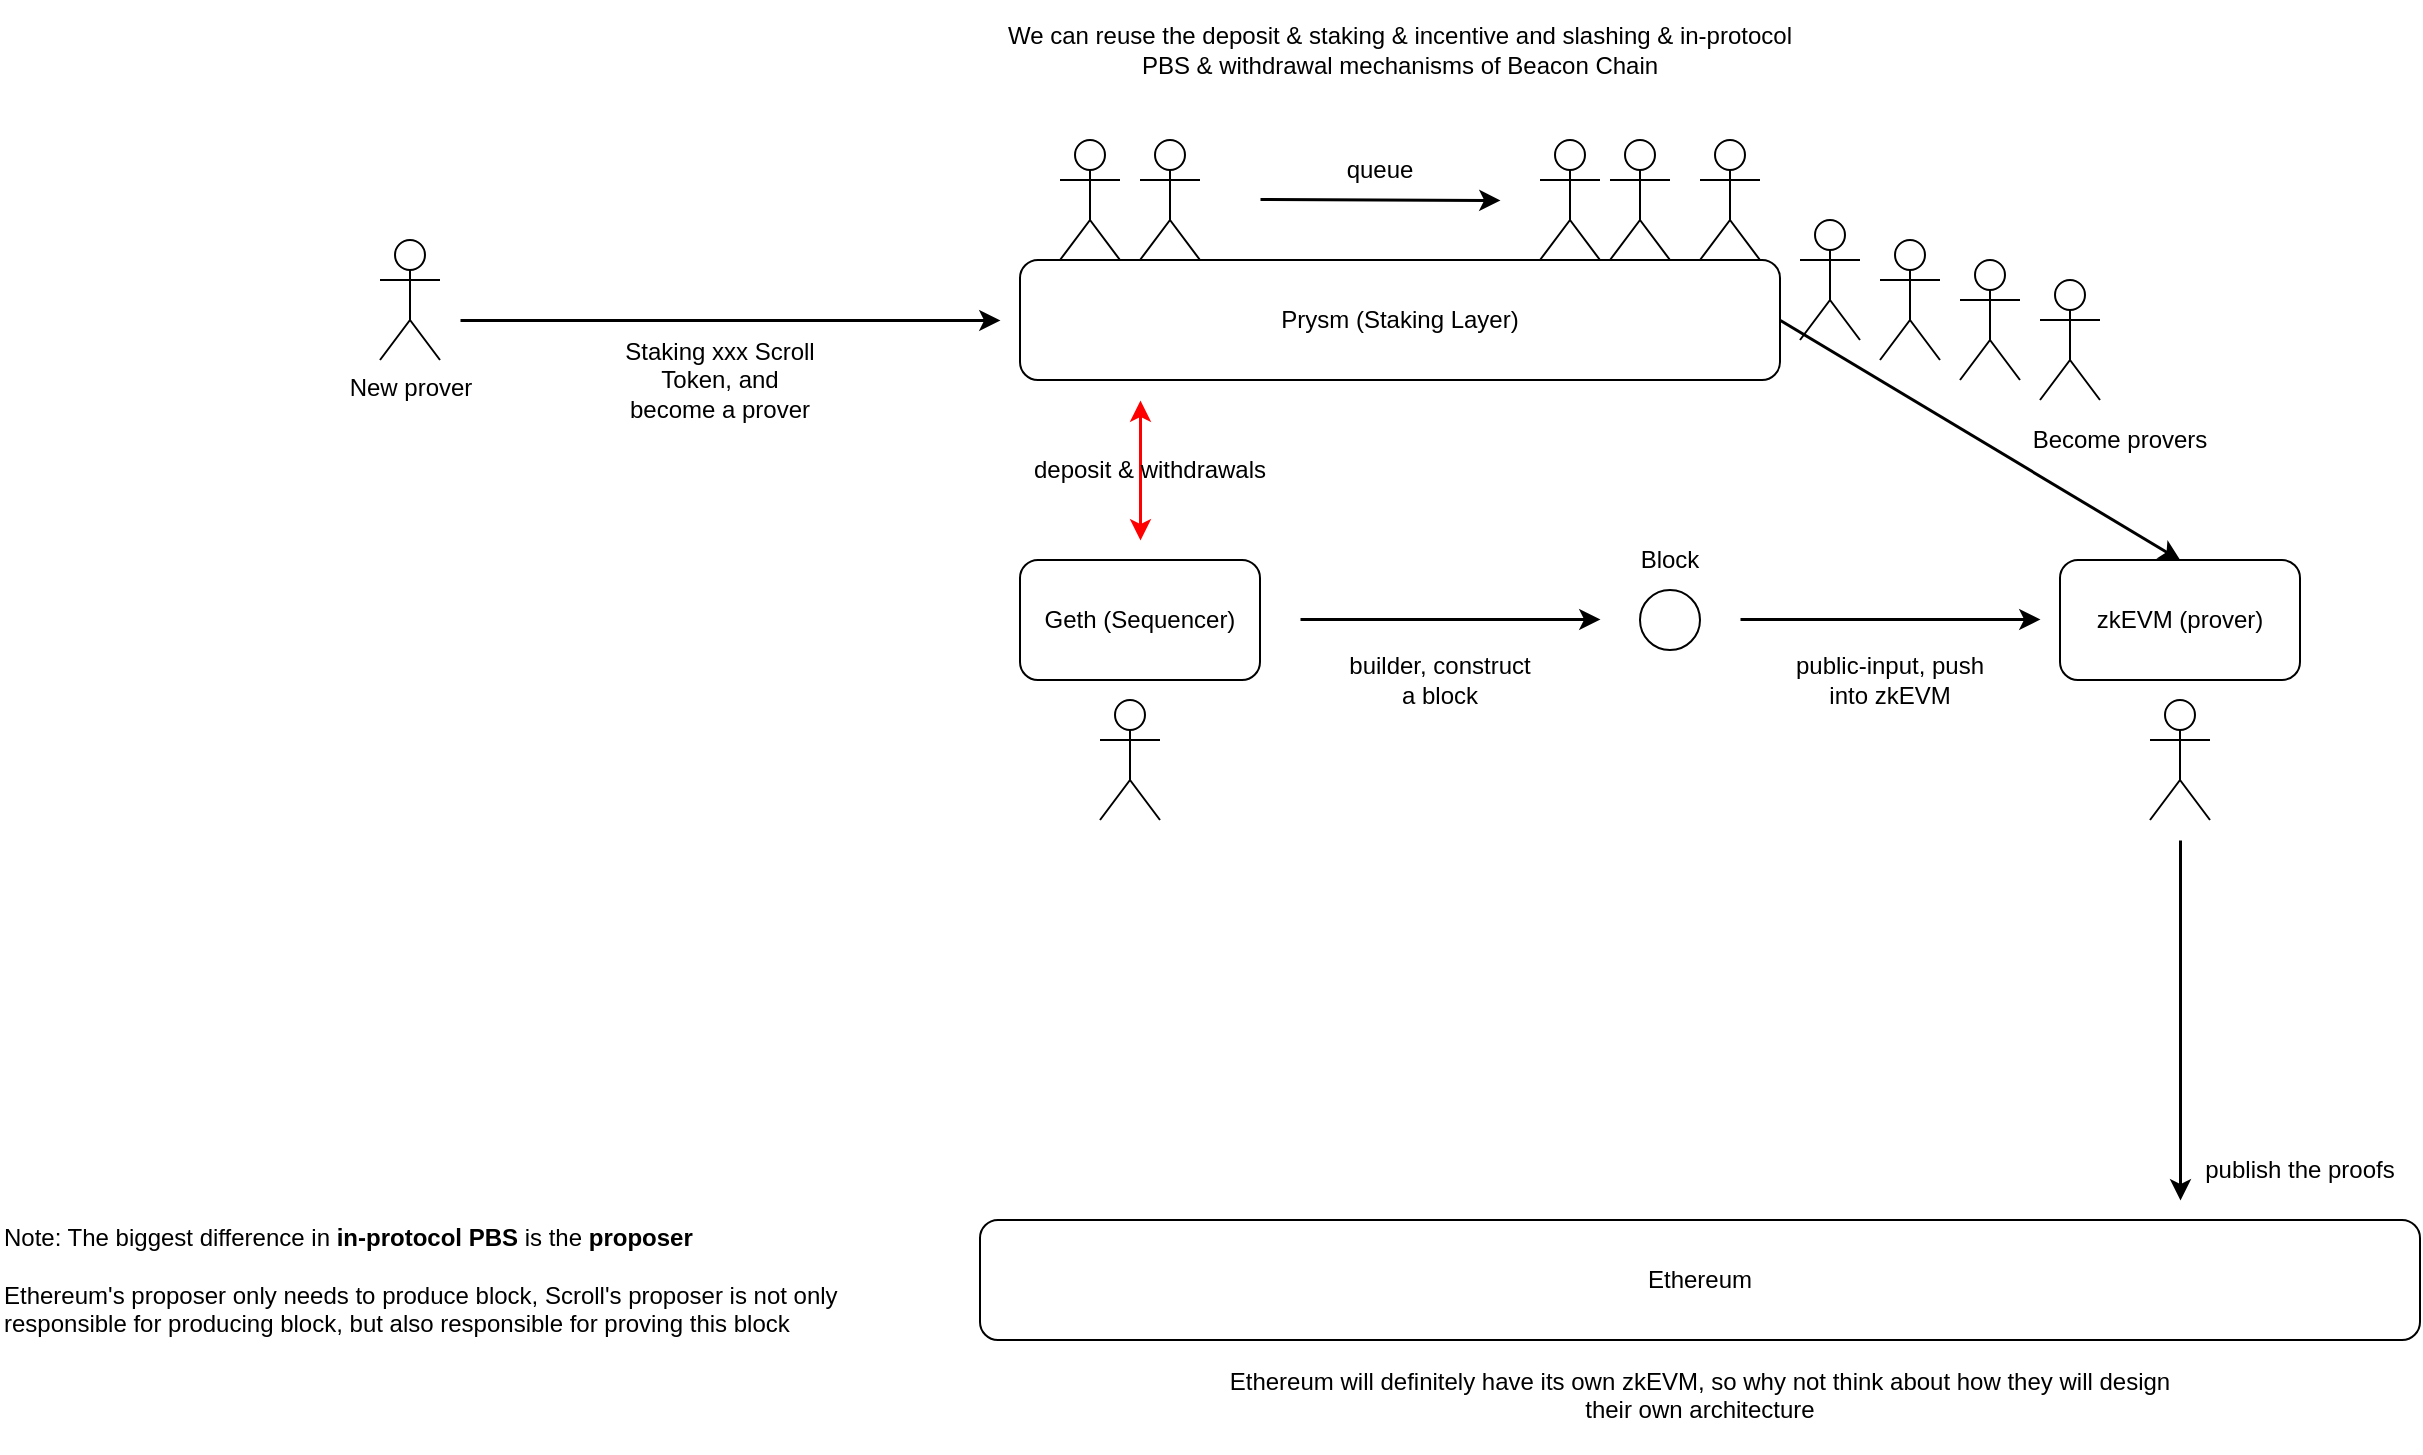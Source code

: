 <mxfile version="20.8.5" type="github">
  <diagram id="k6U_EYTmjG-QttEW6T5F" name="Page-1">
    <mxGraphModel dx="2177" dy="838" grid="1" gridSize="10" guides="1" tooltips="1" connect="1" arrows="1" fold="1" page="1" pageScale="1" pageWidth="850" pageHeight="1100" math="0" shadow="0">
      <root>
        <mxCell id="0" />
        <mxCell id="1" parent="0" />
        <mxCell id="y7fSU_ocWsPn4MPfriC_-1" value="Geth (Sequencer)" style="rounded=1;whiteSpace=wrap;html=1;" vertex="1" parent="1">
          <mxGeometry x="260" y="470" width="120" height="60" as="geometry" />
        </mxCell>
        <mxCell id="y7fSU_ocWsPn4MPfriC_-2" value="zkEVM (prover)" style="rounded=1;whiteSpace=wrap;html=1;" vertex="1" parent="1">
          <mxGeometry x="780" y="470" width="120" height="60" as="geometry" />
        </mxCell>
        <mxCell id="y7fSU_ocWsPn4MPfriC_-3" value="" style="shape=umlActor;verticalLabelPosition=bottom;verticalAlign=top;html=1;outlineConnect=0;" vertex="1" parent="1">
          <mxGeometry x="300" y="540" width="30" height="60" as="geometry" />
        </mxCell>
        <mxCell id="y7fSU_ocWsPn4MPfriC_-4" value="" style="shape=umlActor;verticalLabelPosition=bottom;verticalAlign=top;html=1;outlineConnect=0;" vertex="1" parent="1">
          <mxGeometry x="825" y="540" width="30" height="60" as="geometry" />
        </mxCell>
        <mxCell id="y7fSU_ocWsPn4MPfriC_-5" value="" style="endArrow=classic;html=1;rounded=0;strokeWidth=1.5;" edge="1" parent="1">
          <mxGeometry width="50" height="50" relative="1" as="geometry">
            <mxPoint x="400" y="499.5" as="sourcePoint" />
            <mxPoint x="550" y="499.5" as="targetPoint" />
          </mxGeometry>
        </mxCell>
        <mxCell id="y7fSU_ocWsPn4MPfriC_-6" value="" style="ellipse;whiteSpace=wrap;html=1;aspect=fixed;" vertex="1" parent="1">
          <mxGeometry x="570" y="485" width="30" height="30" as="geometry" />
        </mxCell>
        <mxCell id="y7fSU_ocWsPn4MPfriC_-7" value="builder, construct a block" style="text;html=1;strokeColor=none;fillColor=none;align=center;verticalAlign=middle;whiteSpace=wrap;rounded=0;" vertex="1" parent="1">
          <mxGeometry x="420" y="510" width="100" height="40" as="geometry" />
        </mxCell>
        <mxCell id="y7fSU_ocWsPn4MPfriC_-8" value="" style="endArrow=classic;html=1;rounded=0;strokeWidth=1.5;" edge="1" parent="1">
          <mxGeometry width="50" height="50" relative="1" as="geometry">
            <mxPoint x="620" y="499.5" as="sourcePoint" />
            <mxPoint x="770" y="499.5" as="targetPoint" />
          </mxGeometry>
        </mxCell>
        <mxCell id="y7fSU_ocWsPn4MPfriC_-9" value="public-input, push into zkEVM" style="text;html=1;strokeColor=none;fillColor=none;align=center;verticalAlign=middle;whiteSpace=wrap;rounded=0;" vertex="1" parent="1">
          <mxGeometry x="640" y="515" width="110" height="30" as="geometry" />
        </mxCell>
        <mxCell id="y7fSU_ocWsPn4MPfriC_-10" value="Block" style="text;html=1;strokeColor=none;fillColor=none;align=center;verticalAlign=middle;whiteSpace=wrap;rounded=0;" vertex="1" parent="1">
          <mxGeometry x="555" y="455" width="60" height="30" as="geometry" />
        </mxCell>
        <mxCell id="y7fSU_ocWsPn4MPfriC_-11" value="Prysm (Staking Layer)" style="rounded=1;whiteSpace=wrap;html=1;" vertex="1" parent="1">
          <mxGeometry x="260" y="320" width="380" height="60" as="geometry" />
        </mxCell>
        <mxCell id="y7fSU_ocWsPn4MPfriC_-12" value="" style="shape=umlActor;verticalLabelPosition=bottom;verticalAlign=top;html=1;outlineConnect=0;" vertex="1" parent="1">
          <mxGeometry x="280" y="260" width="30" height="60" as="geometry" />
        </mxCell>
        <mxCell id="y7fSU_ocWsPn4MPfriC_-13" value="" style="shape=umlActor;verticalLabelPosition=bottom;verticalAlign=top;html=1;outlineConnect=0;" vertex="1" parent="1">
          <mxGeometry x="320" y="260" width="30" height="60" as="geometry" />
        </mxCell>
        <mxCell id="y7fSU_ocWsPn4MPfriC_-14" value="" style="shape=umlActor;verticalLabelPosition=bottom;verticalAlign=top;html=1;outlineConnect=0;" vertex="1" parent="1">
          <mxGeometry x="520" y="260" width="30" height="60" as="geometry" />
        </mxCell>
        <mxCell id="y7fSU_ocWsPn4MPfriC_-15" value="" style="shape=umlActor;verticalLabelPosition=bottom;verticalAlign=top;html=1;outlineConnect=0;" vertex="1" parent="1">
          <mxGeometry x="555" y="260" width="30" height="60" as="geometry" />
        </mxCell>
        <mxCell id="y7fSU_ocWsPn4MPfriC_-16" value="" style="shape=umlActor;verticalLabelPosition=bottom;verticalAlign=top;html=1;outlineConnect=0;" vertex="1" parent="1">
          <mxGeometry x="600" y="260" width="30" height="60" as="geometry" />
        </mxCell>
        <mxCell id="y7fSU_ocWsPn4MPfriC_-17" value="" style="shape=umlActor;verticalLabelPosition=bottom;verticalAlign=top;html=1;outlineConnect=0;" vertex="1" parent="1">
          <mxGeometry x="650" y="300" width="30" height="60" as="geometry" />
        </mxCell>
        <mxCell id="y7fSU_ocWsPn4MPfriC_-18" value="" style="shape=umlActor;verticalLabelPosition=bottom;verticalAlign=top;html=1;outlineConnect=0;" vertex="1" parent="1">
          <mxGeometry x="690" y="310" width="30" height="60" as="geometry" />
        </mxCell>
        <mxCell id="y7fSU_ocWsPn4MPfriC_-19" value="" style="shape=umlActor;verticalLabelPosition=bottom;verticalAlign=top;html=1;outlineConnect=0;" vertex="1" parent="1">
          <mxGeometry x="730" y="320" width="30" height="60" as="geometry" />
        </mxCell>
        <mxCell id="y7fSU_ocWsPn4MPfriC_-20" value="" style="shape=umlActor;verticalLabelPosition=bottom;verticalAlign=top;html=1;outlineConnect=0;" vertex="1" parent="1">
          <mxGeometry x="770" y="330" width="30" height="60" as="geometry" />
        </mxCell>
        <mxCell id="y7fSU_ocWsPn4MPfriC_-21" value="Ethereum" style="rounded=1;whiteSpace=wrap;html=1;" vertex="1" parent="1">
          <mxGeometry x="240" y="800" width="720" height="60" as="geometry" />
        </mxCell>
        <mxCell id="y7fSU_ocWsPn4MPfriC_-22" value="" style="endArrow=classic;html=1;rounded=0;strokeWidth=1.5;" edge="1" parent="1">
          <mxGeometry width="50" height="50" relative="1" as="geometry">
            <mxPoint x="840" y="610" as="sourcePoint" />
            <mxPoint x="840" y="790" as="targetPoint" />
          </mxGeometry>
        </mxCell>
        <mxCell id="y7fSU_ocWsPn4MPfriC_-23" value="publish the proofs" style="text;html=1;strokeColor=none;fillColor=none;align=center;verticalAlign=middle;whiteSpace=wrap;rounded=0;" vertex="1" parent="1">
          <mxGeometry x="840" y="760" width="120" height="30" as="geometry" />
        </mxCell>
        <mxCell id="y7fSU_ocWsPn4MPfriC_-24" value="New prover" style="shape=umlActor;verticalLabelPosition=bottom;verticalAlign=top;html=1;outlineConnect=0;" vertex="1" parent="1">
          <mxGeometry x="-60" y="310" width="30" height="60" as="geometry" />
        </mxCell>
        <mxCell id="y7fSU_ocWsPn4MPfriC_-25" value="" style="endArrow=classic;html=1;rounded=0;strokeWidth=1.5;" edge="1" parent="1">
          <mxGeometry width="50" height="50" relative="1" as="geometry">
            <mxPoint x="-20" y="350" as="sourcePoint" />
            <mxPoint x="250" y="350" as="targetPoint" />
          </mxGeometry>
        </mxCell>
        <mxCell id="y7fSU_ocWsPn4MPfriC_-26" value="Staking xxx Scroll Token, and become a prover" style="text;html=1;strokeColor=none;fillColor=none;align=center;verticalAlign=middle;whiteSpace=wrap;rounded=0;" vertex="1" parent="1">
          <mxGeometry x="60" y="360" width="100" height="40" as="geometry" />
        </mxCell>
        <mxCell id="y7fSU_ocWsPn4MPfriC_-27" value="" style="endArrow=classic;html=1;rounded=0;strokeWidth=1.5;exitX=1;exitY=0.5;exitDx=0;exitDy=0;entryX=0.5;entryY=0;entryDx=0;entryDy=0;" edge="1" parent="1" source="y7fSU_ocWsPn4MPfriC_-11" target="y7fSU_ocWsPn4MPfriC_-2">
          <mxGeometry width="50" height="50" relative="1" as="geometry">
            <mxPoint x="720" y="400" as="sourcePoint" />
            <mxPoint x="990" y="400" as="targetPoint" />
          </mxGeometry>
        </mxCell>
        <mxCell id="y7fSU_ocWsPn4MPfriC_-28" value="Become provers" style="text;html=1;strokeColor=none;fillColor=none;align=center;verticalAlign=middle;whiteSpace=wrap;rounded=0;" vertex="1" parent="1">
          <mxGeometry x="760" y="390" width="100" height="40" as="geometry" />
        </mxCell>
        <mxCell id="y7fSU_ocWsPn4MPfriC_-30" value="" style="endArrow=classic;html=1;rounded=0;strokeWidth=1.5;" edge="1" parent="1">
          <mxGeometry width="50" height="50" relative="1" as="geometry">
            <mxPoint x="380" y="289.5" as="sourcePoint" />
            <mxPoint x="500" y="290" as="targetPoint" />
          </mxGeometry>
        </mxCell>
        <mxCell id="y7fSU_ocWsPn4MPfriC_-31" value="queue" style="text;html=1;strokeColor=none;fillColor=none;align=center;verticalAlign=middle;whiteSpace=wrap;rounded=0;" vertex="1" parent="1">
          <mxGeometry x="410" y="260" width="60" height="30" as="geometry" />
        </mxCell>
        <mxCell id="y7fSU_ocWsPn4MPfriC_-32" value="" style="endArrow=classic;startArrow=classic;html=1;rounded=0;strokeWidth=1.5;fillColor=#f8cecc;strokeColor=#FF0000;" edge="1" parent="1">
          <mxGeometry width="50" height="50" relative="1" as="geometry">
            <mxPoint x="320" y="460" as="sourcePoint" />
            <mxPoint x="320" y="390" as="targetPoint" />
          </mxGeometry>
        </mxCell>
        <mxCell id="y7fSU_ocWsPn4MPfriC_-33" value="deposit &amp;amp; withdrawals" style="text;html=1;strokeColor=none;fillColor=none;align=center;verticalAlign=middle;whiteSpace=wrap;rounded=0;" vertex="1" parent="1">
          <mxGeometry x="260" y="410" width="130" height="30" as="geometry" />
        </mxCell>
        <mxCell id="y7fSU_ocWsPn4MPfriC_-34" value="We can reuse the deposit &amp;amp; staking &amp;amp; incentive and slashing &amp;amp; in-protocol PBS &amp;amp; withdrawal mechanisms of Beacon Chain" style="text;html=1;strokeColor=none;fillColor=none;align=center;verticalAlign=middle;whiteSpace=wrap;rounded=0;" vertex="1" parent="1">
          <mxGeometry x="240" y="190" width="420" height="50" as="geometry" />
        </mxCell>
        <mxCell id="y7fSU_ocWsPn4MPfriC_-35" value="&lt;div&gt;Ethereum will definitely have its own zkEVM, so why not think about how they will design their own architecture&lt;/div&gt;&lt;div&gt;&lt;br&gt;&lt;/div&gt;" style="text;html=1;strokeColor=none;fillColor=none;align=center;verticalAlign=middle;whiteSpace=wrap;rounded=0;" vertex="1" parent="1">
          <mxGeometry x="360" y="880" width="480" height="30" as="geometry" />
        </mxCell>
        <mxCell id="y7fSU_ocWsPn4MPfriC_-36" value="&lt;div&gt;Note: The biggest difference in &lt;b&gt;in-protocol PBS&lt;/b&gt; is the &lt;b&gt;proposer&lt;/b&gt;&lt;/div&gt;&lt;div&gt;&lt;span style=&quot;font-size: 12px;&quot;&gt;&lt;br&gt;&lt;/span&gt;&lt;/div&gt;&lt;div&gt;&lt;span style=&quot;font-size: 12px;&quot;&gt;Ethereum&#39;s proposer only needs to produce block, Scroll&#39;s proposer is not only responsible for producing block, but also responsible for proving this block&lt;/span&gt;&lt;/div&gt;" style="text;html=1;strokeColor=none;fillColor=none;align=left;verticalAlign=middle;whiteSpace=wrap;rounded=0;" vertex="1" parent="1">
          <mxGeometry x="-250" y="800" width="420" height="60" as="geometry" />
        </mxCell>
      </root>
    </mxGraphModel>
  </diagram>
</mxfile>
